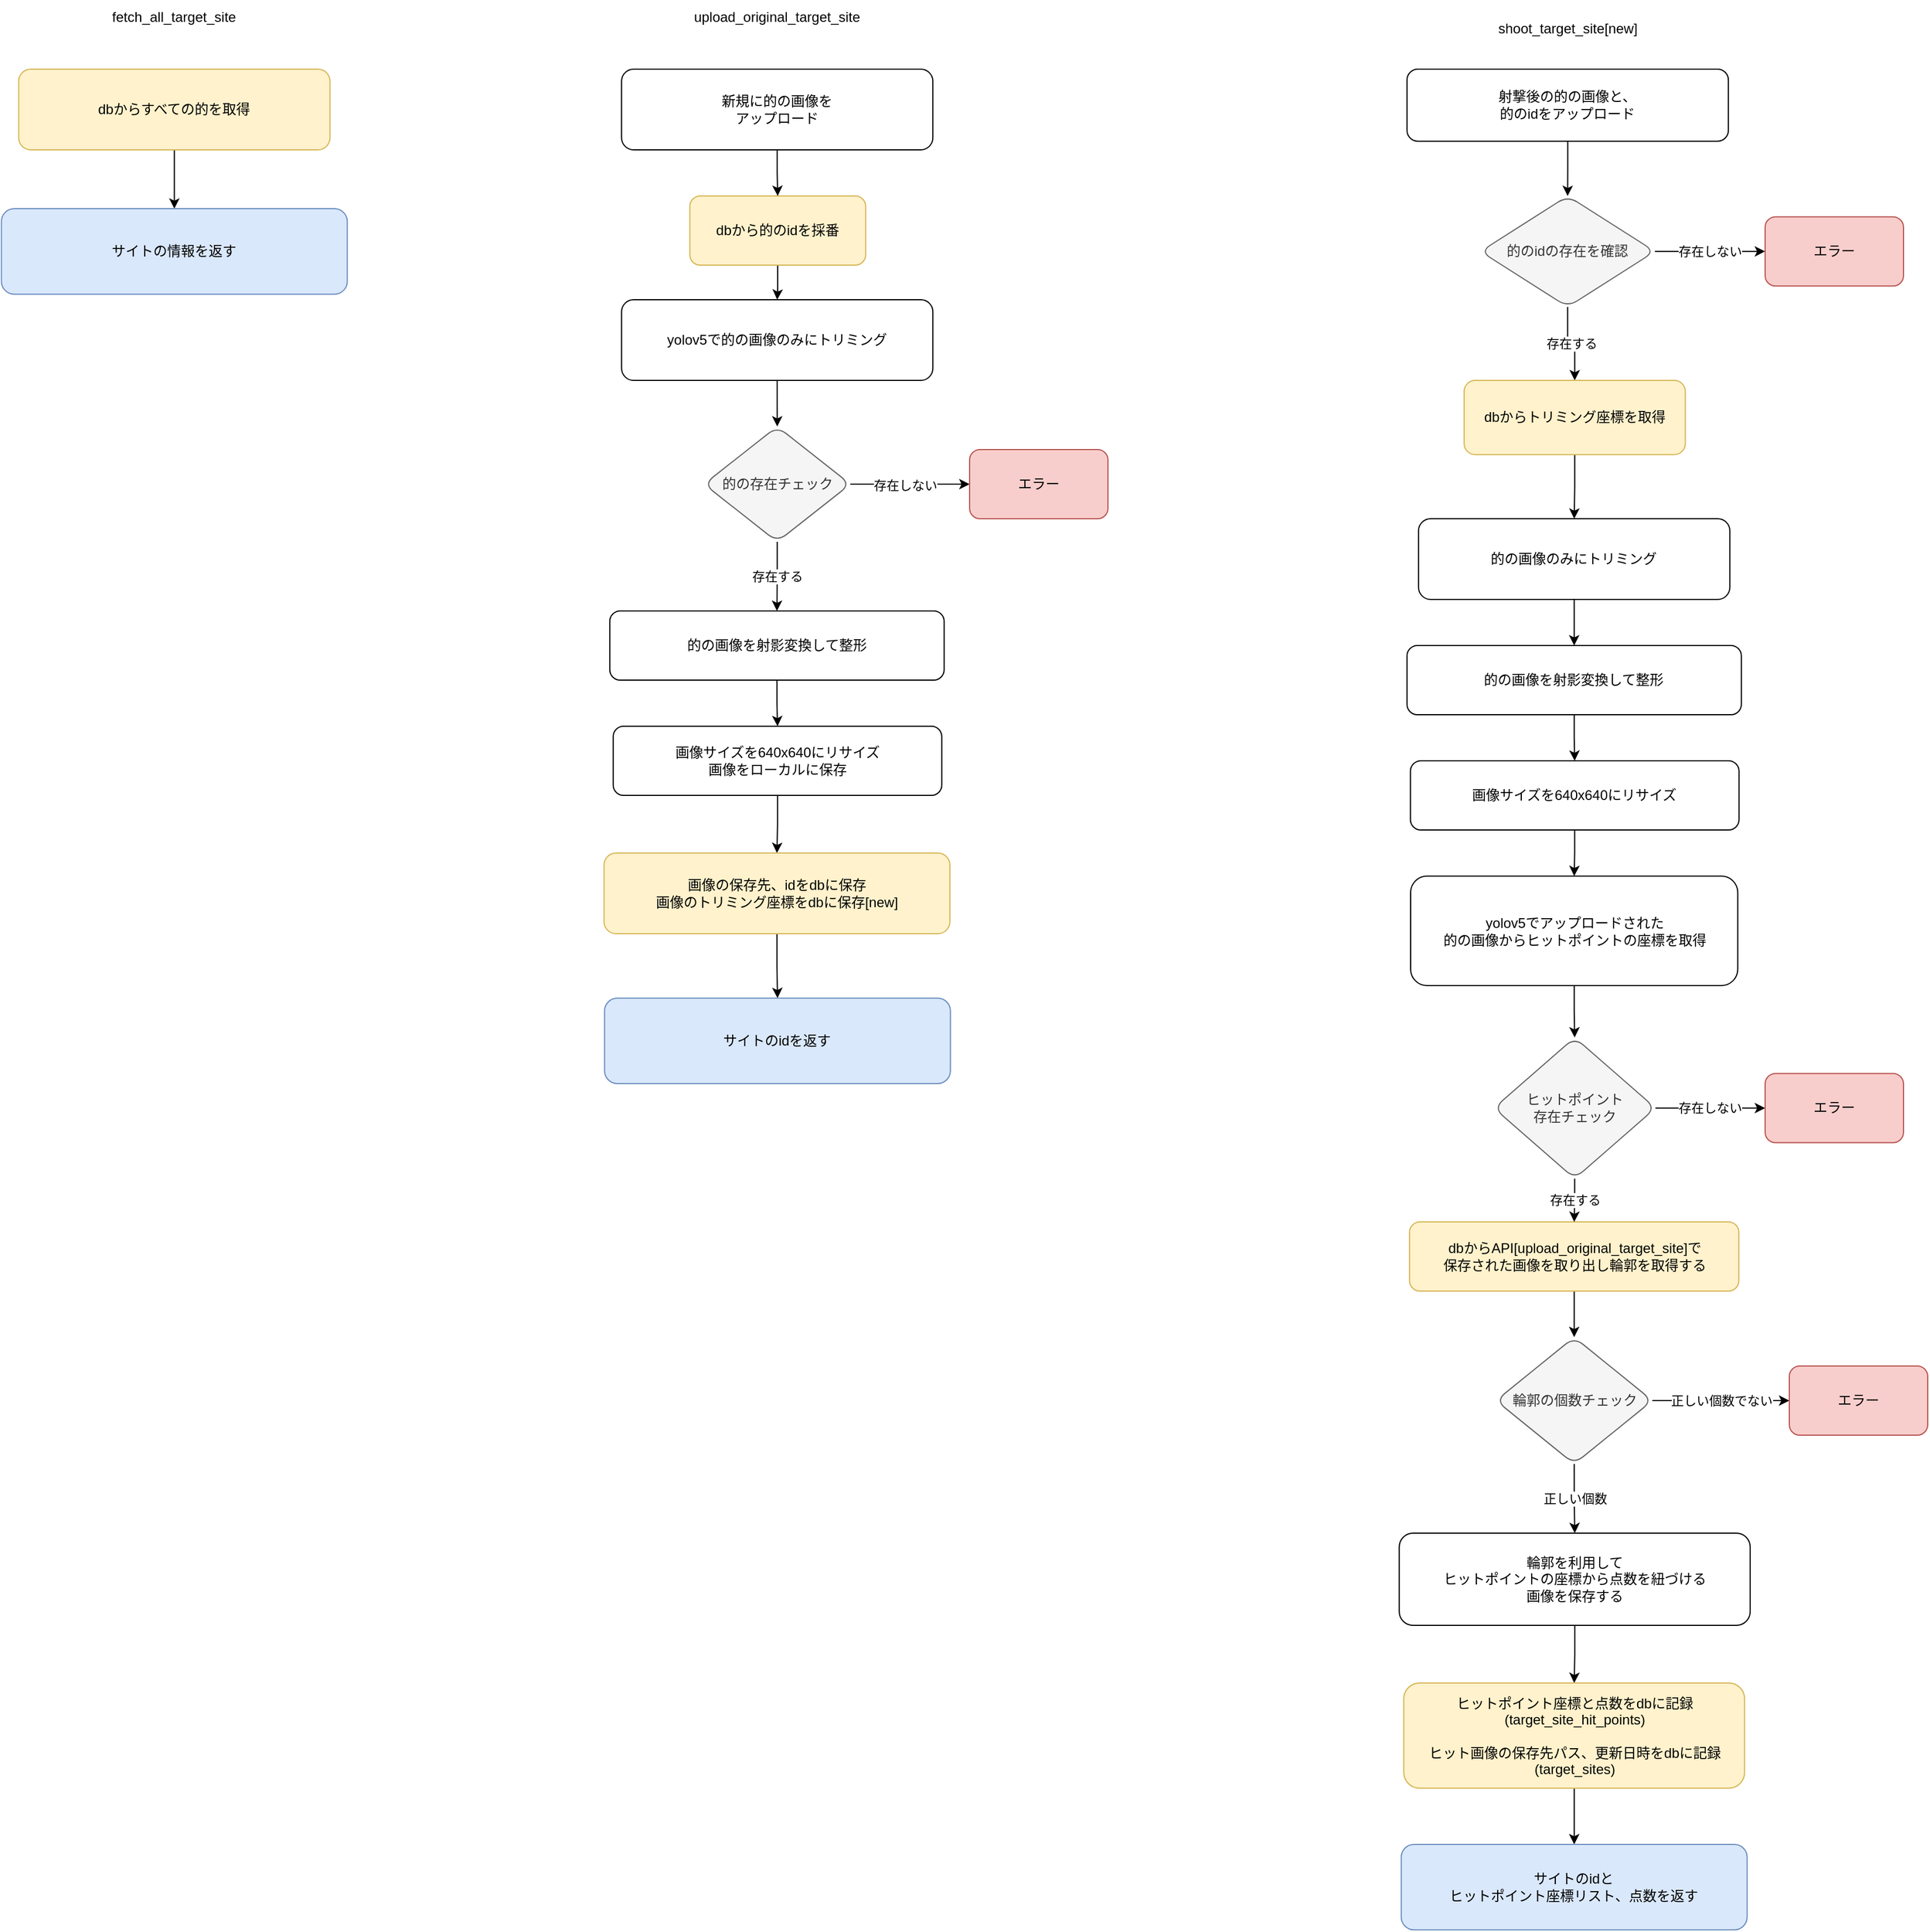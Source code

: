 <mxfile version="20.3.0" type="device" pages="2"><diagram name="api-server flow ver2" id="iNvDvZSH5YZWfU6M46zO"><mxGraphModel dx="2253" dy="1936" grid="1" gridSize="10" guides="1" tooltips="1" connect="1" arrows="1" fold="1" page="1" pageScale="1" pageWidth="827" pageHeight="1169" math="0" shadow="0"><root><mxCell id="WhR-biewAQsiX8_uiW01-0"/><mxCell id="WhR-biewAQsiX8_uiW01-1" parent="WhR-biewAQsiX8_uiW01-0"/><mxCell id="nuHAIybzn5JwkcN_jTr0-32" value="" style="edgeStyle=orthogonalEdgeStyle;rounded=0;orthogonalLoop=1;jettySize=auto;html=1;" parent="WhR-biewAQsiX8_uiW01-1" source="WhR-biewAQsiX8_uiW01-3" target="nuHAIybzn5JwkcN_jTr0-31" edge="1"><mxGeometry relative="1" as="geometry"/></mxCell><mxCell id="WhR-biewAQsiX8_uiW01-3" value="yolov5で的の画像のみにトリミング" style="rounded=1;whiteSpace=wrap;html=1;fontSize=12;glass=0;strokeWidth=1;shadow=0;" parent="WhR-biewAQsiX8_uiW01-1" vertex="1"><mxGeometry x="228.13" y="160" width="270" height="70" as="geometry"/></mxCell><mxCell id="WhR-biewAQsiX8_uiW01-4" value="" style="edgeStyle=orthogonalEdgeStyle;rounded=0;orthogonalLoop=1;jettySize=auto;html=1;endArrow=classic;endFill=1;" parent="WhR-biewAQsiX8_uiW01-1" source="WhR-biewAQsiX8_uiW01-5" target="WhR-biewAQsiX8_uiW01-14" edge="1"><mxGeometry relative="1" as="geometry"/></mxCell><mxCell id="WhR-biewAQsiX8_uiW01-5" value="画像サイズを640x640にリサイズ&lt;br&gt;画像をローカルに保存" style="whiteSpace=wrap;html=1;rounded=1;glass=0;strokeWidth=1;shadow=0;" parent="WhR-biewAQsiX8_uiW01-1" vertex="1"><mxGeometry x="220.86" y="530" width="285" height="60" as="geometry"/></mxCell><mxCell id="WhR-biewAQsiX8_uiW01-6" style="edgeStyle=orthogonalEdgeStyle;rounded=0;orthogonalLoop=1;jettySize=auto;html=1;endArrow=classic;endFill=1;" parent="WhR-biewAQsiX8_uiW01-1" source="WhR-biewAQsiX8_uiW01-7" target="WhR-biewAQsiX8_uiW01-5" edge="1"><mxGeometry relative="1" as="geometry"/></mxCell><mxCell id="WhR-biewAQsiX8_uiW01-7" value="的の画像を射影変換して整形" style="whiteSpace=wrap;html=1;rounded=1;glass=0;strokeWidth=1;shadow=0;" parent="WhR-biewAQsiX8_uiW01-1" vertex="1"><mxGeometry x="217.9" y="430" width="290" height="60" as="geometry"/></mxCell><mxCell id="nuHAIybzn5JwkcN_jTr0-2" style="edgeStyle=orthogonalEdgeStyle;rounded=0;orthogonalLoop=1;jettySize=auto;html=1;" parent="WhR-biewAQsiX8_uiW01-1" source="WhR-biewAQsiX8_uiW01-12" target="WhR-biewAQsiX8_uiW01-3" edge="1"><mxGeometry relative="1" as="geometry"/></mxCell><mxCell id="WhR-biewAQsiX8_uiW01-12" value="dbから的のidを採番" style="whiteSpace=wrap;html=1;rounded=1;glass=0;strokeWidth=1;shadow=0;fillColor=#fff2cc;strokeColor=#d6b656;" parent="WhR-biewAQsiX8_uiW01-1" vertex="1"><mxGeometry x="287.34" y="70" width="152.5" height="60" as="geometry"/></mxCell><mxCell id="nuHAIybzn5JwkcN_jTr0-4" style="edgeStyle=orthogonalEdgeStyle;rounded=0;orthogonalLoop=1;jettySize=auto;html=1;" parent="WhR-biewAQsiX8_uiW01-1" source="WhR-biewAQsiX8_uiW01-14" target="nuHAIybzn5JwkcN_jTr0-3" edge="1"><mxGeometry relative="1" as="geometry"/></mxCell><mxCell id="WhR-biewAQsiX8_uiW01-14" value="画像の保存先、idをdbに保存&lt;br&gt;画像のトリミング座標をdbに保存[new]" style="whiteSpace=wrap;html=1;rounded=1;glass=0;strokeWidth=1;shadow=0;fillColor=#fff2cc;strokeColor=#d6b656;" parent="WhR-biewAQsiX8_uiW01-1" vertex="1"><mxGeometry x="212.9" y="640" width="300" height="70" as="geometry"/></mxCell><mxCell id="nuHAIybzn5JwkcN_jTr0-38" value="" style="edgeStyle=orthogonalEdgeStyle;rounded=0;orthogonalLoop=1;jettySize=auto;html=1;" parent="WhR-biewAQsiX8_uiW01-1" source="WhR-biewAQsiX8_uiW01-16" target="nuHAIybzn5JwkcN_jTr0-37" edge="1"><mxGeometry relative="1" as="geometry"/></mxCell><mxCell id="WhR-biewAQsiX8_uiW01-16" value="yolov5でアップロードされた&lt;br&gt;的の画像からヒットポイントの座標を取得" style="whiteSpace=wrap;html=1;rounded=1;glass=0;strokeWidth=1;shadow=0;" parent="WhR-biewAQsiX8_uiW01-1" vertex="1"><mxGeometry x="912.51" y="660" width="283.75" height="95" as="geometry"/></mxCell><mxCell id="nuHAIybzn5JwkcN_jTr0-30" style="edgeStyle=orthogonalEdgeStyle;rounded=0;orthogonalLoop=1;jettySize=auto;html=1;" parent="WhR-biewAQsiX8_uiW01-1" source="WhR-biewAQsiX8_uiW01-18" target="WhR-biewAQsiX8_uiW01-20" edge="1"><mxGeometry relative="1" as="geometry"/></mxCell><mxCell id="WhR-biewAQsiX8_uiW01-18" value="輪郭を利用して&lt;br&gt;ヒットポイントの座標から点数を紐づける&lt;br&gt;画像を保存する" style="whiteSpace=wrap;html=1;rounded=1;glass=0;strokeWidth=1;shadow=0;" parent="WhR-biewAQsiX8_uiW01-1" vertex="1"><mxGeometry x="902.65" y="1230" width="304.38" height="80" as="geometry"/></mxCell><mxCell id="WhR-biewAQsiX8_uiW01-19" value="" style="edgeStyle=orthogonalEdgeStyle;rounded=0;orthogonalLoop=1;jettySize=auto;html=1;endArrow=classic;endFill=1;" parent="WhR-biewAQsiX8_uiW01-1" source="WhR-biewAQsiX8_uiW01-20" target="WhR-biewAQsiX8_uiW01-25" edge="1"><mxGeometry relative="1" as="geometry"/></mxCell><mxCell id="WhR-biewAQsiX8_uiW01-20" value="ヒットポイント座標と点数をdbに記録(target_site_hit_points)&lt;br&gt;&lt;br&gt;ヒット画像の保存先パス、更新日時をdbに記録&lt;br&gt;(target_sites)" style="whiteSpace=wrap;html=1;rounded=1;glass=0;strokeWidth=1;shadow=0;fillColor=#fff2cc;strokeColor=#d6b656;" parent="WhR-biewAQsiX8_uiW01-1" vertex="1"><mxGeometry x="906.57" y="1360" width="295.62" height="91.25" as="geometry"/></mxCell><mxCell id="WhR-biewAQsiX8_uiW01-25" value="サイトのidと&lt;br&gt;ヒットポイント座標リスト、点数を返す" style="whiteSpace=wrap;html=1;rounded=1;glass=0;strokeWidth=1;shadow=0;fillColor=#dae8fc;strokeColor=#6c8ebf;" parent="WhR-biewAQsiX8_uiW01-1" vertex="1"><mxGeometry x="904.38" y="1500" width="300" height="74.13" as="geometry"/></mxCell><mxCell id="nuHAIybzn5JwkcN_jTr0-1" style="edgeStyle=orthogonalEdgeStyle;rounded=0;orthogonalLoop=1;jettySize=auto;html=1;" parent="WhR-biewAQsiX8_uiW01-1" source="nuHAIybzn5JwkcN_jTr0-0" target="WhR-biewAQsiX8_uiW01-12" edge="1"><mxGeometry relative="1" as="geometry"/></mxCell><mxCell id="nuHAIybzn5JwkcN_jTr0-0" value="新規に的の画像を&lt;br&gt;アップロード" style="rounded=1;whiteSpace=wrap;html=1;fontSize=12;glass=0;strokeWidth=1;shadow=0;" parent="WhR-biewAQsiX8_uiW01-1" vertex="1"><mxGeometry x="228.12" y="-40" width="270" height="70" as="geometry"/></mxCell><mxCell id="nuHAIybzn5JwkcN_jTr0-3" value="サイトのidを返す" style="whiteSpace=wrap;html=1;rounded=1;glass=0;strokeWidth=1;shadow=0;fillColor=#dae8fc;strokeColor=#6c8ebf;" parent="WhR-biewAQsiX8_uiW01-1" vertex="1"><mxGeometry x="213.36" y="765.87" width="300" height="74.13" as="geometry"/></mxCell><mxCell id="nuHAIybzn5JwkcN_jTr0-5" value="upload_original_target_site" style="text;html=1;strokeColor=none;fillColor=none;align=center;verticalAlign=middle;whiteSpace=wrap;rounded=0;" parent="WhR-biewAQsiX8_uiW01-1" vertex="1"><mxGeometry x="280.38" y="-100" width="166.41" height="30" as="geometry"/></mxCell><mxCell id="nuHAIybzn5JwkcN_jTr0-6" value="shoot_target_site[new]" style="text;html=1;strokeColor=none;fillColor=none;align=center;verticalAlign=middle;whiteSpace=wrap;rounded=0;" parent="WhR-biewAQsiX8_uiW01-1" vertex="1"><mxGeometry x="988.76" y="-90" width="120" height="30" as="geometry"/></mxCell><mxCell id="nuHAIybzn5JwkcN_jTr0-9" value="" style="edgeStyle=orthogonalEdgeStyle;rounded=0;orthogonalLoop=1;jettySize=auto;html=1;" parent="WhR-biewAQsiX8_uiW01-1" source="nuHAIybzn5JwkcN_jTr0-7" target="nuHAIybzn5JwkcN_jTr0-8" edge="1"><mxGeometry relative="1" as="geometry"/></mxCell><mxCell id="nuHAIybzn5JwkcN_jTr0-7" value="射撃後の的の画像と、&lt;br&gt;的のidをアップロード" style="whiteSpace=wrap;html=1;rounded=1;glass=0;strokeWidth=1;shadow=0;" parent="WhR-biewAQsiX8_uiW01-1" vertex="1"><mxGeometry x="909.38" y="-40" width="278.75" height="62.5" as="geometry"/></mxCell><mxCell id="nuHAIybzn5JwkcN_jTr0-11" value="存在しない" style="edgeStyle=orthogonalEdgeStyle;rounded=0;orthogonalLoop=1;jettySize=auto;html=1;" parent="WhR-biewAQsiX8_uiW01-1" source="nuHAIybzn5JwkcN_jTr0-8" target="nuHAIybzn5JwkcN_jTr0-10" edge="1"><mxGeometry relative="1" as="geometry"/></mxCell><mxCell id="nuHAIybzn5JwkcN_jTr0-13" value="存在する" style="edgeStyle=orthogonalEdgeStyle;rounded=0;orthogonalLoop=1;jettySize=auto;html=1;" parent="WhR-biewAQsiX8_uiW01-1" source="nuHAIybzn5JwkcN_jTr0-8" target="nuHAIybzn5JwkcN_jTr0-12" edge="1"><mxGeometry relative="1" as="geometry"/></mxCell><mxCell id="nuHAIybzn5JwkcN_jTr0-8" value="的のidの存在を確認" style="rhombus;whiteSpace=wrap;html=1;rounded=1;glass=0;strokeWidth=1;shadow=0;fillColor=#f5f5f5;fontColor=#333333;strokeColor=#666666;" parent="WhR-biewAQsiX8_uiW01-1" vertex="1"><mxGeometry x="973.14" y="70" width="151.24" height="96.25" as="geometry"/></mxCell><mxCell id="nuHAIybzn5JwkcN_jTr0-10" value="エラー" style="whiteSpace=wrap;html=1;rounded=1;glass=0;strokeWidth=1;shadow=0;fillColor=#f8cecc;strokeColor=#b85450;" parent="WhR-biewAQsiX8_uiW01-1" vertex="1"><mxGeometry x="1220" y="88.125" width="120" height="60" as="geometry"/></mxCell><mxCell id="nuHAIybzn5JwkcN_jTr0-19" style="edgeStyle=orthogonalEdgeStyle;rounded=0;orthogonalLoop=1;jettySize=auto;html=1;" parent="WhR-biewAQsiX8_uiW01-1" source="nuHAIybzn5JwkcN_jTr0-12" target="nuHAIybzn5JwkcN_jTr0-15" edge="1"><mxGeometry relative="1" as="geometry"/></mxCell><mxCell id="nuHAIybzn5JwkcN_jTr0-12" value="dbからトリミング座標を取得" style="whiteSpace=wrap;html=1;rounded=1;glass=0;strokeWidth=1;shadow=0;fillColor=#fff2cc;strokeColor=#d6b656;" parent="WhR-biewAQsiX8_uiW01-1" vertex="1"><mxGeometry x="958.91" y="230" width="191.86" height="64.38" as="geometry"/></mxCell><mxCell id="nuHAIybzn5JwkcN_jTr0-14" value="" style="edgeStyle=orthogonalEdgeStyle;rounded=0;orthogonalLoop=1;jettySize=auto;html=1;endArrow=classic;endFill=1;" parent="WhR-biewAQsiX8_uiW01-1" source="nuHAIybzn5JwkcN_jTr0-15" target="nuHAIybzn5JwkcN_jTr0-18" edge="1"><mxGeometry relative="1" as="geometry"/></mxCell><mxCell id="nuHAIybzn5JwkcN_jTr0-15" value="的の画像のみにトリミング" style="rounded=1;whiteSpace=wrap;html=1;fontSize=12;glass=0;strokeWidth=1;shadow=0;" parent="WhR-biewAQsiX8_uiW01-1" vertex="1"><mxGeometry x="919.38" y="350" width="270" height="70" as="geometry"/></mxCell><mxCell id="nuHAIybzn5JwkcN_jTr0-20" style="edgeStyle=orthogonalEdgeStyle;rounded=0;orthogonalLoop=1;jettySize=auto;html=1;" parent="WhR-biewAQsiX8_uiW01-1" source="nuHAIybzn5JwkcN_jTr0-16" target="WhR-biewAQsiX8_uiW01-16" edge="1"><mxGeometry relative="1" as="geometry"/></mxCell><mxCell id="nuHAIybzn5JwkcN_jTr0-16" value="画像サイズを640x640にリサイズ" style="whiteSpace=wrap;html=1;rounded=1;glass=0;strokeWidth=1;shadow=0;" parent="WhR-biewAQsiX8_uiW01-1" vertex="1"><mxGeometry x="912.34" y="560" width="285" height="60" as="geometry"/></mxCell><mxCell id="nuHAIybzn5JwkcN_jTr0-17" style="edgeStyle=orthogonalEdgeStyle;rounded=0;orthogonalLoop=1;jettySize=auto;html=1;endArrow=classic;endFill=1;" parent="WhR-biewAQsiX8_uiW01-1" source="nuHAIybzn5JwkcN_jTr0-18" target="nuHAIybzn5JwkcN_jTr0-16" edge="1"><mxGeometry relative="1" as="geometry"/></mxCell><mxCell id="nuHAIybzn5JwkcN_jTr0-18" value="的の画像を射影変換して整形" style="whiteSpace=wrap;html=1;rounded=1;glass=0;strokeWidth=1;shadow=0;" parent="WhR-biewAQsiX8_uiW01-1" vertex="1"><mxGeometry x="909.38" y="460" width="290" height="60" as="geometry"/></mxCell><mxCell id="nuHAIybzn5JwkcN_jTr0-26" value="" style="edgeStyle=orthogonalEdgeStyle;rounded=0;orthogonalLoop=1;jettySize=auto;html=1;" parent="WhR-biewAQsiX8_uiW01-1" source="nuHAIybzn5JwkcN_jTr0-22" target="nuHAIybzn5JwkcN_jTr0-25" edge="1"><mxGeometry relative="1" as="geometry"/></mxCell><mxCell id="nuHAIybzn5JwkcN_jTr0-22" value="dbからAPI[upload_original_target_site]で&lt;br&gt;保存された画像を取り出し輪郭を取得する" style="whiteSpace=wrap;html=1;rounded=1;glass=0;strokeWidth=1;shadow=0;fillColor=#fff2cc;strokeColor=#d6b656;" parent="WhR-biewAQsiX8_uiW01-1" vertex="1"><mxGeometry x="911.57" y="960" width="285.62" height="60" as="geometry"/></mxCell><mxCell id="nuHAIybzn5JwkcN_jTr0-28" value="正しい個数でない" style="edgeStyle=orthogonalEdgeStyle;rounded=0;orthogonalLoop=1;jettySize=auto;html=1;" parent="WhR-biewAQsiX8_uiW01-1" source="nuHAIybzn5JwkcN_jTr0-25" target="nuHAIybzn5JwkcN_jTr0-27" edge="1"><mxGeometry relative="1" as="geometry"/></mxCell><mxCell id="nuHAIybzn5JwkcN_jTr0-29" value="正しい個数" style="edgeStyle=orthogonalEdgeStyle;rounded=0;orthogonalLoop=1;jettySize=auto;html=1;" parent="WhR-biewAQsiX8_uiW01-1" source="nuHAIybzn5JwkcN_jTr0-25" target="WhR-biewAQsiX8_uiW01-18" edge="1"><mxGeometry relative="1" as="geometry"/></mxCell><mxCell id="nuHAIybzn5JwkcN_jTr0-25" value="輪郭の個数チェック" style="rhombus;whiteSpace=wrap;html=1;rounded=1;glass=0;strokeWidth=1;shadow=0;fillColor=#f5f5f5;fontColor=#333333;strokeColor=#666666;" parent="WhR-biewAQsiX8_uiW01-1" vertex="1"><mxGeometry x="986.57" y="1060" width="135.62" height="110" as="geometry"/></mxCell><mxCell id="nuHAIybzn5JwkcN_jTr0-27" value="エラー" style="whiteSpace=wrap;html=1;rounded=1;glass=0;strokeWidth=1;shadow=0;fillColor=#f8cecc;strokeColor=#b85450;" parent="WhR-biewAQsiX8_uiW01-1" vertex="1"><mxGeometry x="1241" y="1085" width="120" height="60" as="geometry"/></mxCell><mxCell id="nuHAIybzn5JwkcN_jTr0-34" value="" style="edgeStyle=orthogonalEdgeStyle;rounded=0;orthogonalLoop=1;jettySize=auto;html=1;" parent="WhR-biewAQsiX8_uiW01-1" source="nuHAIybzn5JwkcN_jTr0-31" target="nuHAIybzn5JwkcN_jTr0-33" edge="1"><mxGeometry relative="1" as="geometry"/></mxCell><mxCell id="nuHAIybzn5JwkcN_jTr0-35" value="存在しない" style="edgeLabel;html=1;align=center;verticalAlign=middle;resizable=0;points=[];" parent="nuHAIybzn5JwkcN_jTr0-34" vertex="1" connectable="0"><mxGeometry x="-0.09" y="-1" relative="1" as="geometry"><mxPoint as="offset"/></mxGeometry></mxCell><mxCell id="nuHAIybzn5JwkcN_jTr0-36" value="存在する" style="edgeStyle=orthogonalEdgeStyle;rounded=0;orthogonalLoop=1;jettySize=auto;html=1;" parent="WhR-biewAQsiX8_uiW01-1" source="nuHAIybzn5JwkcN_jTr0-31" target="WhR-biewAQsiX8_uiW01-7" edge="1"><mxGeometry relative="1" as="geometry"/></mxCell><mxCell id="nuHAIybzn5JwkcN_jTr0-31" value="的の存在チェック" style="rhombus;whiteSpace=wrap;html=1;rounded=1;glass=0;strokeWidth=1;shadow=0;fillColor=#f5f5f5;fontColor=#333333;strokeColor=#666666;" parent="WhR-biewAQsiX8_uiW01-1" vertex="1"><mxGeometry x="299.68" y="270" width="126.88" height="100" as="geometry"/></mxCell><mxCell id="nuHAIybzn5JwkcN_jTr0-33" value="エラー" style="whiteSpace=wrap;html=1;rounded=1;glass=0;strokeWidth=1;shadow=0;fillColor=#f8cecc;strokeColor=#b85450;" parent="WhR-biewAQsiX8_uiW01-1" vertex="1"><mxGeometry x="530" y="290" width="120" height="60" as="geometry"/></mxCell><mxCell id="nuHAIybzn5JwkcN_jTr0-40" value="存在しない" style="edgeStyle=orthogonalEdgeStyle;rounded=0;orthogonalLoop=1;jettySize=auto;html=1;" parent="WhR-biewAQsiX8_uiW01-1" source="nuHAIybzn5JwkcN_jTr0-37" target="nuHAIybzn5JwkcN_jTr0-39" edge="1"><mxGeometry relative="1" as="geometry"/></mxCell><mxCell id="nuHAIybzn5JwkcN_jTr0-42" value="存在する" style="edgeStyle=orthogonalEdgeStyle;rounded=0;orthogonalLoop=1;jettySize=auto;html=1;" parent="WhR-biewAQsiX8_uiW01-1" source="nuHAIybzn5JwkcN_jTr0-37" target="nuHAIybzn5JwkcN_jTr0-22" edge="1"><mxGeometry relative="1" as="geometry"/></mxCell><mxCell id="nuHAIybzn5JwkcN_jTr0-37" value="ヒットポイント&lt;br&gt;存在チェック" style="rhombus;whiteSpace=wrap;html=1;rounded=1;glass=0;strokeWidth=1;shadow=0;fillColor=#f5f5f5;fontColor=#333333;strokeColor=#666666;" parent="WhR-biewAQsiX8_uiW01-1" vertex="1"><mxGeometry x="984.84" y="800" width="140" height="122.5" as="geometry"/></mxCell><mxCell id="nuHAIybzn5JwkcN_jTr0-39" value="エラー" style="whiteSpace=wrap;html=1;rounded=1;glass=0;strokeWidth=1;shadow=0;fillColor=#f8cecc;strokeColor=#b85450;" parent="WhR-biewAQsiX8_uiW01-1" vertex="1"><mxGeometry x="1220.0" y="831.25" width="120" height="60" as="geometry"/></mxCell><mxCell id="drCRyyZGWswT6okmTotF-20" value="" style="edgeStyle=orthogonalEdgeStyle;rounded=0;orthogonalLoop=1;jettySize=auto;html=1;" edge="1" parent="WhR-biewAQsiX8_uiW01-1" source="drCRyyZGWswT6okmTotF-11" target="drCRyyZGWswT6okmTotF-12"><mxGeometry relative="1" as="geometry"/></mxCell><mxCell id="drCRyyZGWswT6okmTotF-11" value="dbからすべての的を取得" style="rounded=1;whiteSpace=wrap;html=1;fontSize=12;glass=0;strokeWidth=1;shadow=0;fillColor=#fff2cc;strokeColor=#d6b656;" vertex="1" parent="WhR-biewAQsiX8_uiW01-1"><mxGeometry x="-294.78" y="-40" width="270" height="70" as="geometry"/></mxCell><mxCell id="drCRyyZGWswT6okmTotF-12" value="サイトの情報を返す" style="whiteSpace=wrap;html=1;rounded=1;glass=0;strokeWidth=1;shadow=0;fillColor=#dae8fc;strokeColor=#6c8ebf;" vertex="1" parent="WhR-biewAQsiX8_uiW01-1"><mxGeometry x="-309.78" y="81.06" width="300" height="74.13" as="geometry"/></mxCell><mxCell id="drCRyyZGWswT6okmTotF-13" value="fetch_all_target_site" style="text;html=1;strokeColor=none;fillColor=none;align=center;verticalAlign=middle;whiteSpace=wrap;rounded=0;" vertex="1" parent="WhR-biewAQsiX8_uiW01-1"><mxGeometry x="-242.52" y="-100" width="166.41" height="30" as="geometry"/></mxCell></root></mxGraphModel></diagram><diagram id="2TfBNK9j8r9XZTtGJ3-m" name="ap2n-db struct"><mxGraphModel dx="1426" dy="767" grid="1" gridSize="10" guides="1" tooltips="1" connect="1" arrows="1" fold="1" page="1" pageScale="1" pageWidth="827" pageHeight="1169" math="0" shadow="0"><root><mxCell id="0"/><mxCell id="1" parent="0"/><mxCell id="GkIzE4mE9A00fD2ks_Mg-1" value="target_sites" style="shape=table;startSize=30;container=1;collapsible=1;childLayout=tableLayout;fixedRows=1;rowLines=0;fontStyle=1;align=center;resizeLast=1;" parent="1" vertex="1"><mxGeometry x="50" y="100" width="180" height="310" as="geometry"/></mxCell><mxCell id="GkIzE4mE9A00fD2ks_Mg-2" value="" style="shape=tableRow;horizontal=0;startSize=0;swimlaneHead=0;swimlaneBody=0;fillColor=none;collapsible=0;dropTarget=0;points=[[0,0.5],[1,0.5]];portConstraint=eastwest;top=0;left=0;right=0;bottom=1;" parent="GkIzE4mE9A00fD2ks_Mg-1" vertex="1"><mxGeometry y="30" width="180" height="30" as="geometry"/></mxCell><mxCell id="GkIzE4mE9A00fD2ks_Mg-3" value="PK" style="shape=partialRectangle;connectable=0;fillColor=none;top=0;left=0;bottom=0;right=0;fontStyle=1;overflow=hidden;" parent="GkIzE4mE9A00fD2ks_Mg-2" vertex="1"><mxGeometry width="30" height="30" as="geometry"><mxRectangle width="30" height="30" as="alternateBounds"/></mxGeometry></mxCell><mxCell id="GkIzE4mE9A00fD2ks_Mg-4" value="id" style="shape=partialRectangle;connectable=0;fillColor=none;top=0;left=0;bottom=0;right=0;align=left;spacingLeft=6;fontStyle=5;overflow=hidden;" parent="GkIzE4mE9A00fD2ks_Mg-2" vertex="1"><mxGeometry x="30" width="150" height="30" as="geometry"><mxRectangle width="150" height="30" as="alternateBounds"/></mxGeometry></mxCell><mxCell id="GkIzE4mE9A00fD2ks_Mg-5" value="" style="shape=tableRow;horizontal=0;startSize=0;swimlaneHead=0;swimlaneBody=0;fillColor=none;collapsible=0;dropTarget=0;points=[[0,0.5],[1,0.5]];portConstraint=eastwest;top=0;left=0;right=0;bottom=0;" parent="GkIzE4mE9A00fD2ks_Mg-1" vertex="1"><mxGeometry y="60" width="180" height="30" as="geometry"/></mxCell><mxCell id="GkIzE4mE9A00fD2ks_Mg-6" value="" style="shape=partialRectangle;connectable=0;fillColor=none;top=0;left=0;bottom=0;right=0;editable=1;overflow=hidden;" parent="GkIzE4mE9A00fD2ks_Mg-5" vertex="1"><mxGeometry width="30" height="30" as="geometry"><mxRectangle width="30" height="30" as="alternateBounds"/></mxGeometry></mxCell><mxCell id="GkIzE4mE9A00fD2ks_Mg-7" value="img_path VARCHAR" style="shape=partialRectangle;connectable=0;fillColor=none;top=0;left=0;bottom=0;right=0;align=left;spacingLeft=6;overflow=hidden;" parent="GkIzE4mE9A00fD2ks_Mg-5" vertex="1"><mxGeometry x="30" width="150" height="30" as="geometry"><mxRectangle width="150" height="30" as="alternateBounds"/></mxGeometry></mxCell><mxCell id="d75ZwvxsuVLrEvCfhVd_-1" style="shape=tableRow;horizontal=0;startSize=0;swimlaneHead=0;swimlaneBody=0;fillColor=none;collapsible=0;dropTarget=0;points=[[0,0.5],[1,0.5]];portConstraint=eastwest;top=0;left=0;right=0;bottom=0;" parent="GkIzE4mE9A00fD2ks_Mg-1" vertex="1"><mxGeometry y="90" width="180" height="30" as="geometry"/></mxCell><mxCell id="d75ZwvxsuVLrEvCfhVd_-2" value="new" style="shape=partialRectangle;connectable=0;fillColor=none;top=0;left=0;bottom=0;right=0;editable=1;overflow=hidden;" parent="d75ZwvxsuVLrEvCfhVd_-1" vertex="1"><mxGeometry width="30" height="30" as="geometry"><mxRectangle width="30" height="30" as="alternateBounds"/></mxGeometry></mxCell><mxCell id="d75ZwvxsuVLrEvCfhVd_-3" value="hit_img_path VARCHAR" style="shape=partialRectangle;connectable=0;fillColor=none;top=0;left=0;bottom=0;right=0;align=left;spacingLeft=6;overflow=hidden;" parent="d75ZwvxsuVLrEvCfhVd_-1" vertex="1"><mxGeometry x="30" width="150" height="30" as="geometry"><mxRectangle width="150" height="30" as="alternateBounds"/></mxGeometry></mxCell><mxCell id="GkIzE4mE9A00fD2ks_Mg-11" value="" style="shape=tableRow;horizontal=0;startSize=0;swimlaneHead=0;swimlaneBody=0;fillColor=none;collapsible=0;dropTarget=0;points=[[0,0.5],[1,0.5]];portConstraint=eastwest;top=0;left=0;right=0;bottom=0;" parent="GkIzE4mE9A00fD2ks_Mg-1" vertex="1"><mxGeometry y="120" width="180" height="30" as="geometry"/></mxCell><mxCell id="GkIzE4mE9A00fD2ks_Mg-12" value="" style="shape=partialRectangle;connectable=0;fillColor=none;top=0;left=0;bottom=0;right=0;editable=1;overflow=hidden;" parent="GkIzE4mE9A00fD2ks_Mg-11" vertex="1"><mxGeometry width="30" height="30" as="geometry"><mxRectangle width="30" height="30" as="alternateBounds"/></mxGeometry></mxCell><mxCell id="GkIzE4mE9A00fD2ks_Mg-13" value="created_at DATETIME" style="shape=partialRectangle;connectable=0;fillColor=none;top=0;left=0;bottom=0;right=0;align=left;spacingLeft=6;overflow=hidden;" parent="GkIzE4mE9A00fD2ks_Mg-11" vertex="1"><mxGeometry x="30" width="150" height="30" as="geometry"><mxRectangle width="150" height="30" as="alternateBounds"/></mxGeometry></mxCell><mxCell id="3ehmLqKwtolLbKy4Q1Pq-1" style="shape=tableRow;horizontal=0;startSize=0;swimlaneHead=0;swimlaneBody=0;fillColor=none;collapsible=0;dropTarget=0;points=[[0,0.5],[1,0.5]];portConstraint=eastwest;top=0;left=0;right=0;bottom=0;" parent="GkIzE4mE9A00fD2ks_Mg-1" vertex="1"><mxGeometry y="150" width="180" height="30" as="geometry"/></mxCell><mxCell id="3ehmLqKwtolLbKy4Q1Pq-2" value="new" style="shape=partialRectangle;connectable=0;fillColor=none;top=0;left=0;bottom=0;right=0;editable=1;overflow=hidden;" parent="3ehmLqKwtolLbKy4Q1Pq-1" vertex="1"><mxGeometry width="30" height="30" as="geometry"><mxRectangle width="30" height="30" as="alternateBounds"/></mxGeometry></mxCell><mxCell id="3ehmLqKwtolLbKy4Q1Pq-3" value="updated_at DATETIME" style="shape=partialRectangle;connectable=0;fillColor=none;top=0;left=0;bottom=0;right=0;align=left;spacingLeft=6;overflow=hidden;" parent="3ehmLqKwtolLbKy4Q1Pq-1" vertex="1"><mxGeometry x="30" width="150" height="30" as="geometry"><mxRectangle width="150" height="30" as="alternateBounds"/></mxGeometry></mxCell><mxCell id="wUakpvFZMvFgzlVZPBeb-1" style="shape=tableRow;horizontal=0;startSize=0;swimlaneHead=0;swimlaneBody=0;fillColor=none;collapsible=0;dropTarget=0;points=[[0,0.5],[1,0.5]];portConstraint=eastwest;top=0;left=0;right=0;bottom=0;" parent="GkIzE4mE9A00fD2ks_Mg-1" vertex="1"><mxGeometry y="180" width="180" height="30" as="geometry"/></mxCell><mxCell id="wUakpvFZMvFgzlVZPBeb-2" value="new" style="shape=partialRectangle;connectable=0;fillColor=none;top=0;left=0;bottom=0;right=0;editable=1;overflow=hidden;" parent="wUakpvFZMvFgzlVZPBeb-1" vertex="1"><mxGeometry width="30" height="30" as="geometry"><mxRectangle width="30" height="30" as="alternateBounds"/></mxGeometry></mxCell><mxCell id="wUakpvFZMvFgzlVZPBeb-3" value="trim_x INT" style="shape=partialRectangle;connectable=0;fillColor=none;top=0;left=0;bottom=0;right=0;align=left;spacingLeft=6;overflow=hidden;" parent="wUakpvFZMvFgzlVZPBeb-1" vertex="1"><mxGeometry x="30" width="150" height="30" as="geometry"><mxRectangle width="150" height="30" as="alternateBounds"/></mxGeometry></mxCell><mxCell id="wUakpvFZMvFgzlVZPBeb-4" style="shape=tableRow;horizontal=0;startSize=0;swimlaneHead=0;swimlaneBody=0;fillColor=none;collapsible=0;dropTarget=0;points=[[0,0.5],[1,0.5]];portConstraint=eastwest;top=0;left=0;right=0;bottom=0;" parent="GkIzE4mE9A00fD2ks_Mg-1" vertex="1"><mxGeometry y="210" width="180" height="30" as="geometry"/></mxCell><mxCell id="wUakpvFZMvFgzlVZPBeb-5" value="new" style="shape=partialRectangle;connectable=0;fillColor=none;top=0;left=0;bottom=0;right=0;editable=1;overflow=hidden;" parent="wUakpvFZMvFgzlVZPBeb-4" vertex="1"><mxGeometry width="30" height="30" as="geometry"><mxRectangle width="30" height="30" as="alternateBounds"/></mxGeometry></mxCell><mxCell id="wUakpvFZMvFgzlVZPBeb-6" value="trim_y INT" style="shape=partialRectangle;connectable=0;fillColor=none;top=0;left=0;bottom=0;right=0;align=left;spacingLeft=6;overflow=hidden;" parent="wUakpvFZMvFgzlVZPBeb-4" vertex="1"><mxGeometry x="30" width="150" height="30" as="geometry"><mxRectangle width="150" height="30" as="alternateBounds"/></mxGeometry></mxCell><mxCell id="wUakpvFZMvFgzlVZPBeb-7" style="shape=tableRow;horizontal=0;startSize=0;swimlaneHead=0;swimlaneBody=0;fillColor=none;collapsible=0;dropTarget=0;points=[[0,0.5],[1,0.5]];portConstraint=eastwest;top=0;left=0;right=0;bottom=0;" parent="GkIzE4mE9A00fD2ks_Mg-1" vertex="1"><mxGeometry y="240" width="180" height="30" as="geometry"/></mxCell><mxCell id="wUakpvFZMvFgzlVZPBeb-8" value="new" style="shape=partialRectangle;connectable=0;fillColor=none;top=0;left=0;bottom=0;right=0;editable=1;overflow=hidden;" parent="wUakpvFZMvFgzlVZPBeb-7" vertex="1"><mxGeometry width="30" height="30" as="geometry"><mxRectangle width="30" height="30" as="alternateBounds"/></mxGeometry></mxCell><mxCell id="wUakpvFZMvFgzlVZPBeb-9" value="trim_w INT" style="shape=partialRectangle;connectable=0;fillColor=none;top=0;left=0;bottom=0;right=0;align=left;spacingLeft=6;overflow=hidden;" parent="wUakpvFZMvFgzlVZPBeb-7" vertex="1"><mxGeometry x="30" width="150" height="30" as="geometry"><mxRectangle width="150" height="30" as="alternateBounds"/></mxGeometry></mxCell><mxCell id="wUakpvFZMvFgzlVZPBeb-10" style="shape=tableRow;horizontal=0;startSize=0;swimlaneHead=0;swimlaneBody=0;fillColor=none;collapsible=0;dropTarget=0;points=[[0,0.5],[1,0.5]];portConstraint=eastwest;top=0;left=0;right=0;bottom=0;" parent="GkIzE4mE9A00fD2ks_Mg-1" vertex="1"><mxGeometry y="270" width="180" height="30" as="geometry"/></mxCell><mxCell id="wUakpvFZMvFgzlVZPBeb-11" value="new" style="shape=partialRectangle;connectable=0;fillColor=none;top=0;left=0;bottom=0;right=0;editable=1;overflow=hidden;" parent="wUakpvFZMvFgzlVZPBeb-10" vertex="1"><mxGeometry width="30" height="30" as="geometry"><mxRectangle width="30" height="30" as="alternateBounds"/></mxGeometry></mxCell><mxCell id="wUakpvFZMvFgzlVZPBeb-12" value="trim_h INT" style="shape=partialRectangle;connectable=0;fillColor=none;top=0;left=0;bottom=0;right=0;align=left;spacingLeft=6;overflow=hidden;" parent="wUakpvFZMvFgzlVZPBeb-10" vertex="1"><mxGeometry x="30" width="150" height="30" as="geometry"><mxRectangle width="150" height="30" as="alternateBounds"/></mxGeometry></mxCell><mxCell id="GkIzE4mE9A00fD2ks_Mg-14" value="target_site_hit_points" style="shape=table;startSize=30;container=1;collapsible=1;childLayout=tableLayout;fixedRows=1;rowLines=0;fontStyle=1;align=center;resizeLast=1;" parent="1" vertex="1"><mxGeometry x="370" y="160" width="180" height="190" as="geometry"/></mxCell><mxCell id="GkIzE4mE9A00fD2ks_Mg-15" value="" style="shape=tableRow;horizontal=0;startSize=0;swimlaneHead=0;swimlaneBody=0;fillColor=none;collapsible=0;dropTarget=0;points=[[0,0.5],[1,0.5]];portConstraint=eastwest;top=0;left=0;right=0;bottom=1;" parent="GkIzE4mE9A00fD2ks_Mg-14" vertex="1"><mxGeometry y="30" width="180" height="30" as="geometry"/></mxCell><mxCell id="GkIzE4mE9A00fD2ks_Mg-16" value="FK" style="shape=partialRectangle;connectable=0;fillColor=none;top=0;left=0;bottom=0;right=0;fontStyle=1;overflow=hidden;" parent="GkIzE4mE9A00fD2ks_Mg-15" vertex="1"><mxGeometry width="30" height="30" as="geometry"><mxRectangle width="30" height="30" as="alternateBounds"/></mxGeometry></mxCell><mxCell id="GkIzE4mE9A00fD2ks_Mg-17" value="target_site_id" style="shape=partialRectangle;connectable=0;fillColor=none;top=0;left=0;bottom=0;right=0;align=left;spacingLeft=6;fontStyle=5;overflow=hidden;" parent="GkIzE4mE9A00fD2ks_Mg-15" vertex="1"><mxGeometry x="30" width="150" height="30" as="geometry"><mxRectangle width="150" height="30" as="alternateBounds"/></mxGeometry></mxCell><mxCell id="GkIzE4mE9A00fD2ks_Mg-18" value="" style="shape=tableRow;horizontal=0;startSize=0;swimlaneHead=0;swimlaneBody=0;fillColor=none;collapsible=0;dropTarget=0;points=[[0,0.5],[1,0.5]];portConstraint=eastwest;top=0;left=0;right=0;bottom=0;" parent="GkIzE4mE9A00fD2ks_Mg-14" vertex="1"><mxGeometry y="60" width="180" height="30" as="geometry"/></mxCell><mxCell id="GkIzE4mE9A00fD2ks_Mg-19" value="" style="shape=partialRectangle;connectable=0;fillColor=none;top=0;left=0;bottom=0;right=0;editable=1;overflow=hidden;" parent="GkIzE4mE9A00fD2ks_Mg-18" vertex="1"><mxGeometry width="30" height="30" as="geometry"><mxRectangle width="30" height="30" as="alternateBounds"/></mxGeometry></mxCell><mxCell id="GkIzE4mE9A00fD2ks_Mg-20" value="x INT NOT NULL" style="shape=partialRectangle;connectable=0;fillColor=none;top=0;left=0;bottom=0;right=0;align=left;spacingLeft=6;overflow=hidden;" parent="GkIzE4mE9A00fD2ks_Mg-18" vertex="1"><mxGeometry x="30" width="150" height="30" as="geometry"><mxRectangle width="150" height="30" as="alternateBounds"/></mxGeometry></mxCell><mxCell id="GkIzE4mE9A00fD2ks_Mg-21" value="" style="shape=tableRow;horizontal=0;startSize=0;swimlaneHead=0;swimlaneBody=0;fillColor=none;collapsible=0;dropTarget=0;points=[[0,0.5],[1,0.5]];portConstraint=eastwest;top=0;left=0;right=0;bottom=0;" parent="GkIzE4mE9A00fD2ks_Mg-14" vertex="1"><mxGeometry y="90" width="180" height="30" as="geometry"/></mxCell><mxCell id="GkIzE4mE9A00fD2ks_Mg-22" value="" style="shape=partialRectangle;connectable=0;fillColor=none;top=0;left=0;bottom=0;right=0;editable=1;overflow=hidden;" parent="GkIzE4mE9A00fD2ks_Mg-21" vertex="1"><mxGeometry width="30" height="30" as="geometry"><mxRectangle width="30" height="30" as="alternateBounds"/></mxGeometry></mxCell><mxCell id="GkIzE4mE9A00fD2ks_Mg-23" value="y INT NOT NULL" style="shape=partialRectangle;connectable=0;fillColor=none;top=0;left=0;bottom=0;right=0;align=left;spacingLeft=6;overflow=hidden;" parent="GkIzE4mE9A00fD2ks_Mg-21" vertex="1"><mxGeometry x="30" width="150" height="30" as="geometry"><mxRectangle width="150" height="30" as="alternateBounds"/></mxGeometry></mxCell><mxCell id="GkIzE4mE9A00fD2ks_Mg-24" value="" style="shape=tableRow;horizontal=0;startSize=0;swimlaneHead=0;swimlaneBody=0;fillColor=none;collapsible=0;dropTarget=0;points=[[0,0.5],[1,0.5]];portConstraint=eastwest;top=0;left=0;right=0;bottom=0;" parent="GkIzE4mE9A00fD2ks_Mg-14" vertex="1"><mxGeometry y="120" width="180" height="30" as="geometry"/></mxCell><mxCell id="GkIzE4mE9A00fD2ks_Mg-25" value="" style="shape=partialRectangle;connectable=0;fillColor=none;top=0;left=0;bottom=0;right=0;editable=1;overflow=hidden;" parent="GkIzE4mE9A00fD2ks_Mg-24" vertex="1"><mxGeometry width="30" height="30" as="geometry"><mxRectangle width="30" height="30" as="alternateBounds"/></mxGeometry></mxCell><mxCell id="GkIzE4mE9A00fD2ks_Mg-26" value="hit_point INT" style="shape=partialRectangle;connectable=0;fillColor=none;top=0;left=0;bottom=0;right=0;align=left;spacingLeft=6;overflow=hidden;" parent="GkIzE4mE9A00fD2ks_Mg-24" vertex="1"><mxGeometry x="30" width="150" height="30" as="geometry"><mxRectangle width="150" height="30" as="alternateBounds"/></mxGeometry></mxCell><mxCell id="-QDJ36TgnRVXEjGXcblq-1" style="shape=tableRow;horizontal=0;startSize=0;swimlaneHead=0;swimlaneBody=0;fillColor=none;collapsible=0;dropTarget=0;points=[[0,0.5],[1,0.5]];portConstraint=eastwest;top=0;left=0;right=0;bottom=0;" parent="GkIzE4mE9A00fD2ks_Mg-14" vertex="1"><mxGeometry y="150" width="180" height="30" as="geometry"/></mxCell><mxCell id="-QDJ36TgnRVXEjGXcblq-2" style="shape=partialRectangle;connectable=0;fillColor=none;top=0;left=0;bottom=0;right=0;editable=1;overflow=hidden;" parent="-QDJ36TgnRVXEjGXcblq-1" vertex="1"><mxGeometry width="30" height="30" as="geometry"><mxRectangle width="30" height="30" as="alternateBounds"/></mxGeometry></mxCell><mxCell id="-QDJ36TgnRVXEjGXcblq-3" value="created_at DATETIME" style="shape=partialRectangle;connectable=0;fillColor=none;top=0;left=0;bottom=0;right=0;align=left;spacingLeft=6;overflow=hidden;" parent="-QDJ36TgnRVXEjGXcblq-1" vertex="1"><mxGeometry x="30" width="150" height="30" as="geometry"><mxRectangle width="150" height="30" as="alternateBounds"/></mxGeometry></mxCell><mxCell id="GkIzE4mE9A00fD2ks_Mg-30" style="edgeStyle=orthogonalEdgeStyle;rounded=0;orthogonalLoop=1;jettySize=auto;html=1;exitX=1;exitY=0.5;exitDx=0;exitDy=0;endArrow=classic;endFill=1;" parent="1" source="GkIzE4mE9A00fD2ks_Mg-2" target="GkIzE4mE9A00fD2ks_Mg-15" edge="1"><mxGeometry relative="1" as="geometry"/></mxCell></root></mxGraphModel></diagram></mxfile>